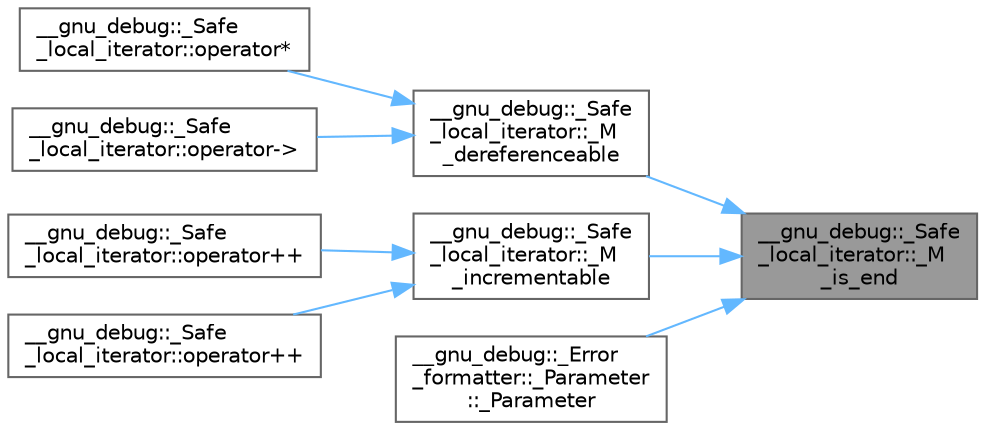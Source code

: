 digraph "__gnu_debug::_Safe_local_iterator::_M_is_end"
{
 // LATEX_PDF_SIZE
  bgcolor="transparent";
  edge [fontname=Helvetica,fontsize=10,labelfontname=Helvetica,labelfontsize=10];
  node [fontname=Helvetica,fontsize=10,shape=box,height=0.2,width=0.4];
  rankdir="RL";
  Node1 [id="Node000001",label="__gnu_debug::_Safe\l_local_iterator::_M\l_is_end",height=0.2,width=0.4,color="gray40", fillcolor="grey60", style="filled", fontcolor="black",tooltip="Is this iterator equal to the sequence's end(bucket) iterator?"];
  Node1 -> Node2 [id="edge1_Node000001_Node000002",dir="back",color="steelblue1",style="solid",tooltip=" "];
  Node2 [id="Node000002",label="__gnu_debug::_Safe\l_local_iterator::_M\l_dereferenceable",height=0.2,width=0.4,color="grey40", fillcolor="white", style="filled",URL="$class____gnu__debug_1_1___safe__local__iterator.html#a6aa79a341cb886c9747c9889a3794ed8",tooltip="Is the iterator dereferenceable?"];
  Node2 -> Node3 [id="edge2_Node000002_Node000003",dir="back",color="steelblue1",style="solid",tooltip=" "];
  Node3 [id="Node000003",label="__gnu_debug::_Safe\l_local_iterator::operator*",height=0.2,width=0.4,color="grey40", fillcolor="white", style="filled",URL="$class____gnu__debug_1_1___safe__local__iterator.html#a8e237d9370458e65ea6141b677e8e8f8",tooltip="Iterator dereference."];
  Node2 -> Node4 [id="edge3_Node000002_Node000004",dir="back",color="steelblue1",style="solid",tooltip=" "];
  Node4 [id="Node000004",label="__gnu_debug::_Safe\l_local_iterator::operator-\>",height=0.2,width=0.4,color="grey40", fillcolor="white", style="filled",URL="$class____gnu__debug_1_1___safe__local__iterator.html#a4789f11d5d5c248e478a79f590186f1a",tooltip="Iterator dereference."];
  Node1 -> Node5 [id="edge4_Node000001_Node000005",dir="back",color="steelblue1",style="solid",tooltip=" "];
  Node5 [id="Node000005",label="__gnu_debug::_Safe\l_local_iterator::_M\l_incrementable",height=0.2,width=0.4,color="grey40", fillcolor="white", style="filled",URL="$class____gnu__debug_1_1___safe__local__iterator.html#a230223745882ecdae6c0d0c68beb7027",tooltip="Is the iterator incrementable?"];
  Node5 -> Node6 [id="edge5_Node000005_Node000006",dir="back",color="steelblue1",style="solid",tooltip=" "];
  Node6 [id="Node000006",label="__gnu_debug::_Safe\l_local_iterator::operator++",height=0.2,width=0.4,color="grey40", fillcolor="white", style="filled",URL="$class____gnu__debug_1_1___safe__local__iterator.html#a4341710e5e529c0bb185bc7e9a5926a8",tooltip="Iterator preincrement."];
  Node5 -> Node7 [id="edge6_Node000005_Node000007",dir="back",color="steelblue1",style="solid",tooltip=" "];
  Node7 [id="Node000007",label="__gnu_debug::_Safe\l_local_iterator::operator++",height=0.2,width=0.4,color="grey40", fillcolor="white", style="filled",URL="$class____gnu__debug_1_1___safe__local__iterator.html#a970d20722ad94a43afaa2e4db289f85e",tooltip="Iterator postincrement."];
  Node1 -> Node8 [id="edge7_Node000001_Node000008",dir="back",color="steelblue1",style="solid",tooltip=" "];
  Node8 [id="Node000008",label="__gnu_debug::_Error\l_formatter::_Parameter\l::_Parameter",height=0.2,width=0.4,color="grey40", fillcolor="white", style="filled",URL="$struct____gnu__debug_1_1___error__formatter_1_1___parameter.html#aadddf54482d205dd13a9b594626e1c50",tooltip=" "];
}
